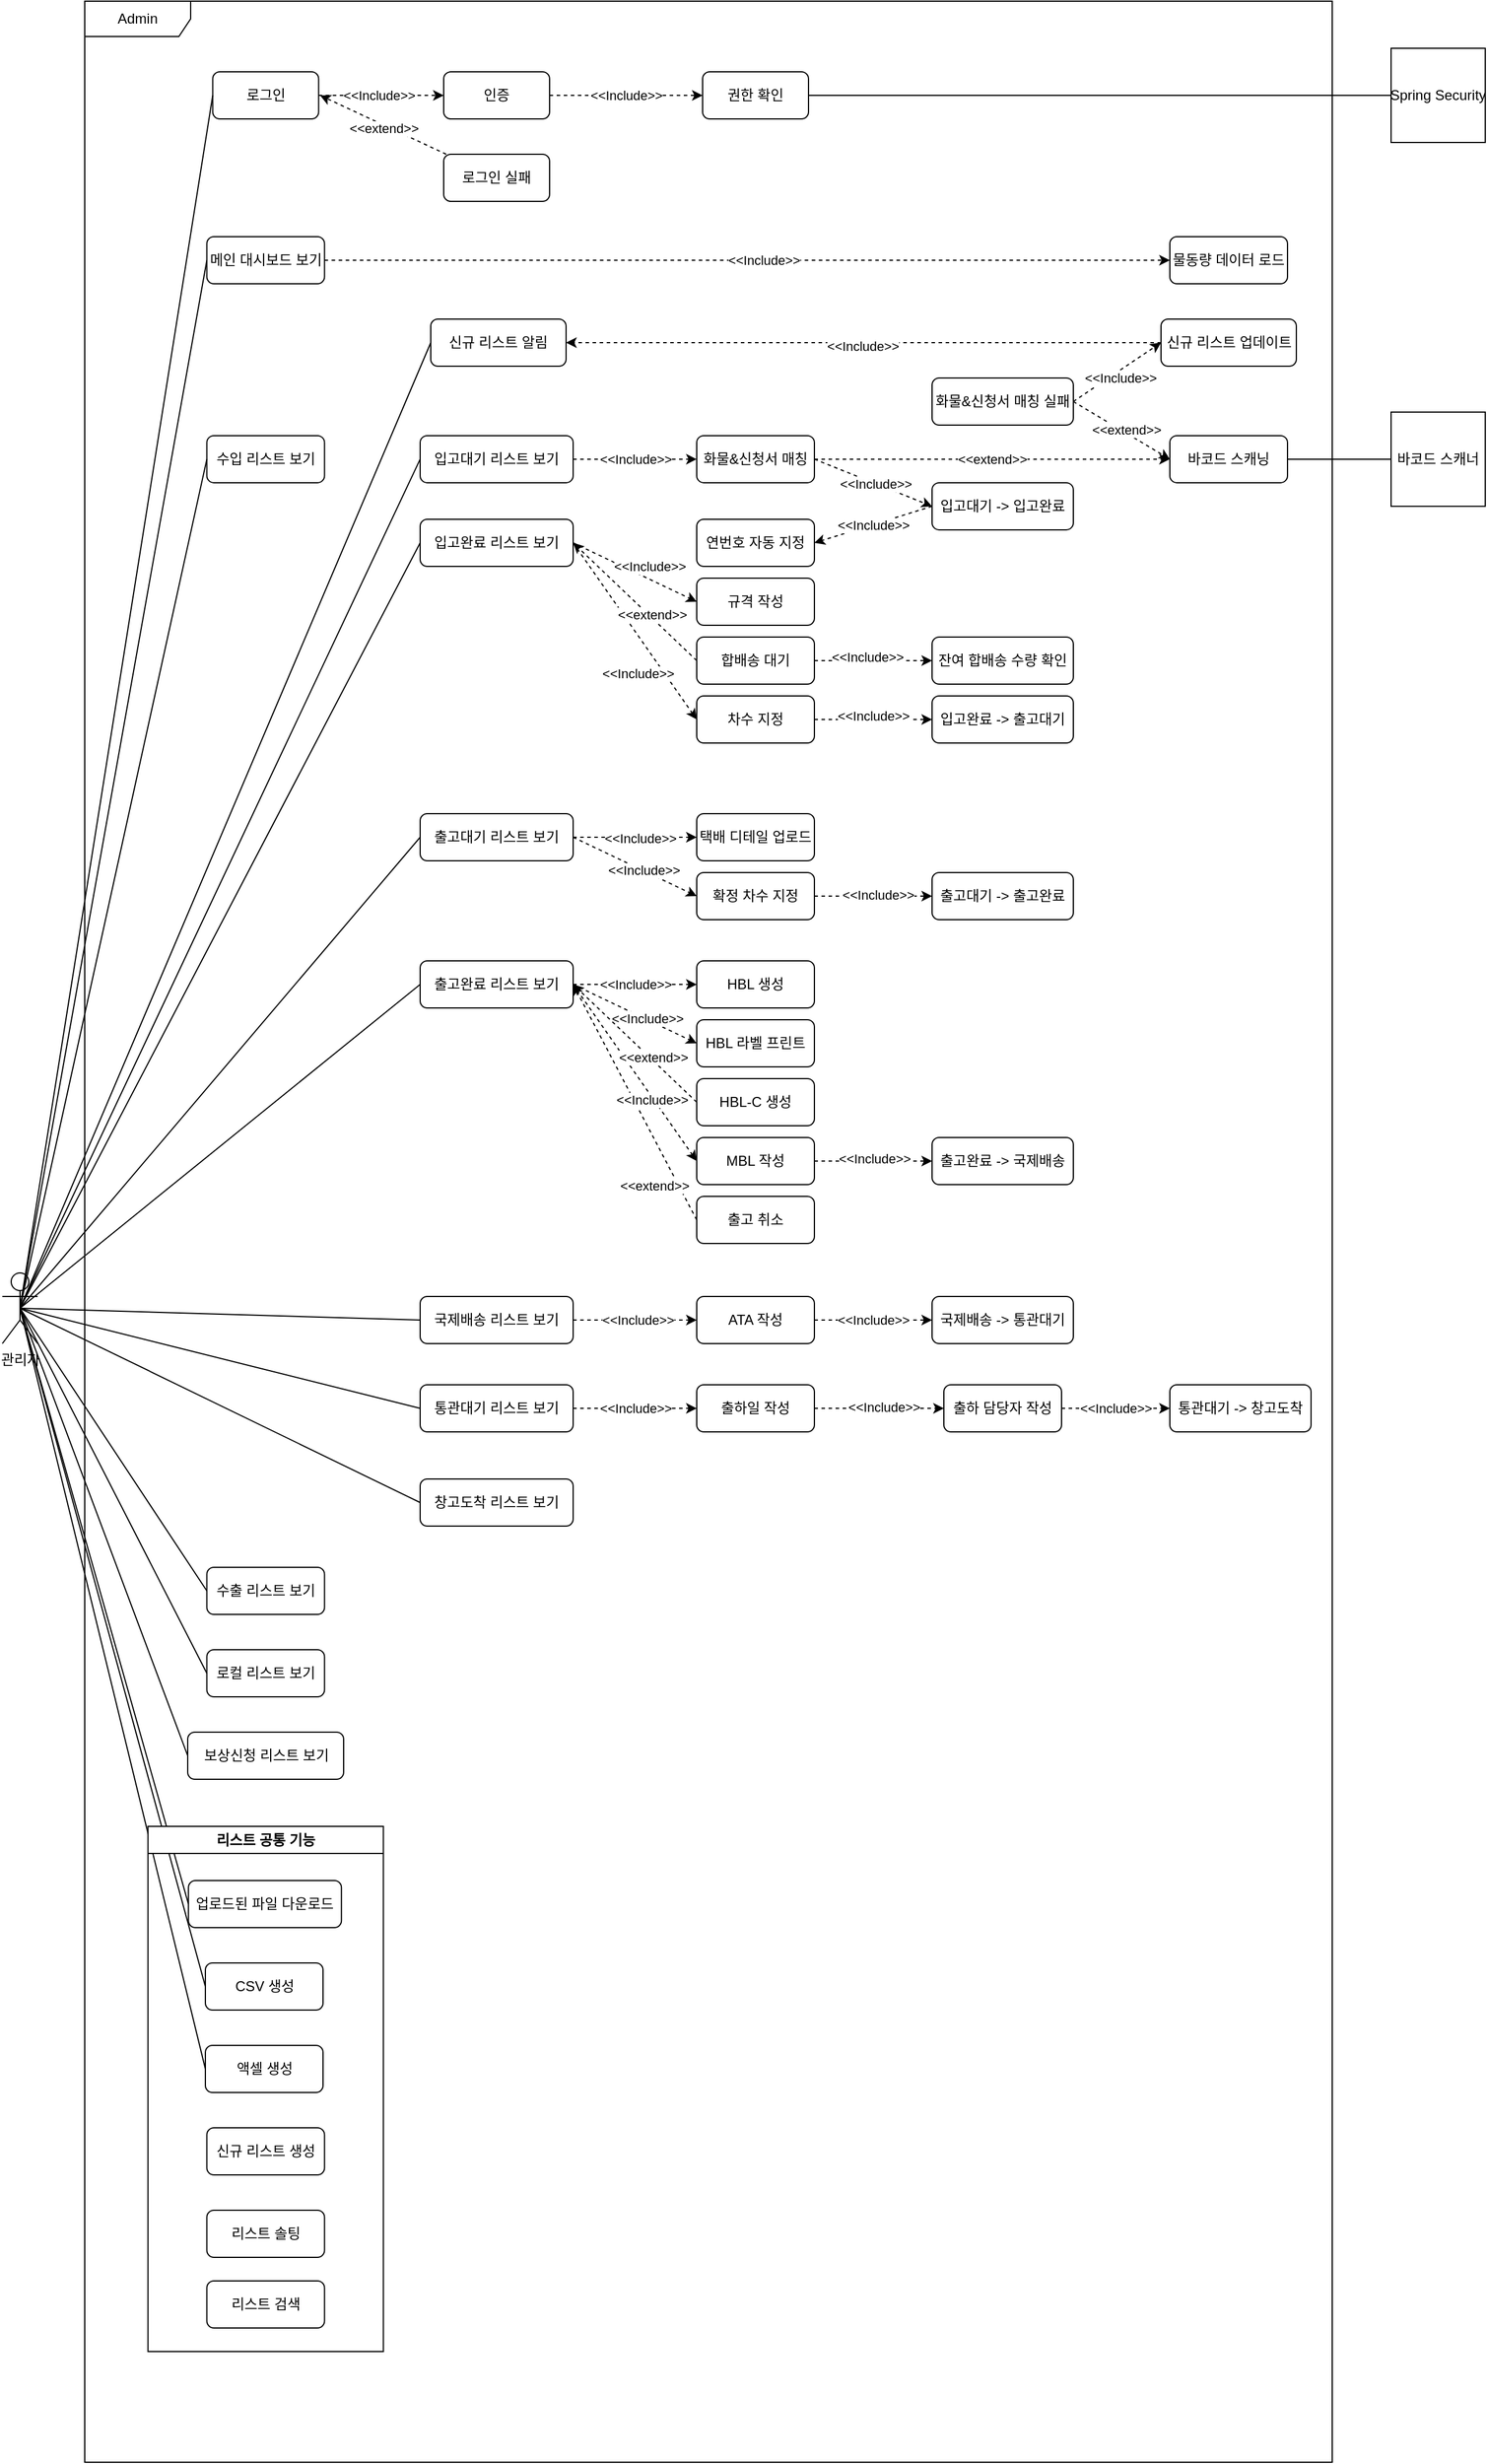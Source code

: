 <mxfile version="24.4.0" type="github">
  <diagram name="Page-1" id="5ee5GhNhsXrkeXTuqq0c">
    <mxGraphModel dx="1731" dy="995" grid="1" gridSize="10" guides="1" tooltips="1" connect="1" arrows="1" fold="1" page="1" pageScale="1" pageWidth="827" pageHeight="1169" math="0" shadow="0">
      <root>
        <mxCell id="0" />
        <mxCell id="1" parent="0" />
        <mxCell id="PrTzhgNAHYE3CBzmLfnf-1" value="관리자&lt;div&gt;&lt;br&gt;&lt;/div&gt;" style="shape=umlActor;verticalLabelPosition=bottom;verticalAlign=top;html=1;outlineConnect=0;" parent="1" vertex="1">
          <mxGeometry x="50" y="1150" width="30" height="60" as="geometry" />
        </mxCell>
        <mxCell id="PrTzhgNAHYE3CBzmLfnf-3" value="Admin" style="shape=umlFrame;whiteSpace=wrap;html=1;pointerEvents=0;width=90;height=30;" parent="1" vertex="1">
          <mxGeometry x="120" y="70" width="1060" height="2090" as="geometry" />
        </mxCell>
        <mxCell id="PrTzhgNAHYE3CBzmLfnf-7" style="edgeStyle=orthogonalEdgeStyle;rounded=0;orthogonalLoop=1;jettySize=auto;html=1;dashed=1;" parent="1" source="PrTzhgNAHYE3CBzmLfnf-4" target="PrTzhgNAHYE3CBzmLfnf-6" edge="1">
          <mxGeometry relative="1" as="geometry">
            <Array as="points">
              <mxPoint x="380" y="150" />
              <mxPoint x="380" y="150" />
            </Array>
          </mxGeometry>
        </mxCell>
        <mxCell id="3m-bpnkGo1VR5mwzQvz7-155" value="&amp;lt;&amp;lt;Include&amp;gt;&amp;gt;" style="edgeLabel;html=1;align=center;verticalAlign=middle;resizable=0;points=[];" vertex="1" connectable="0" parent="PrTzhgNAHYE3CBzmLfnf-7">
          <mxGeometry x="0.145" y="1" relative="1" as="geometry">
            <mxPoint x="-10" y="1" as="offset" />
          </mxGeometry>
        </mxCell>
        <mxCell id="PrTzhgNAHYE3CBzmLfnf-4" value="로그인" style="rounded=1;whiteSpace=wrap;html=1;" parent="1" vertex="1">
          <mxGeometry x="228.75" y="130" width="90" height="40" as="geometry" />
        </mxCell>
        <mxCell id="PrTzhgNAHYE3CBzmLfnf-8" style="rounded=0;orthogonalLoop=1;jettySize=auto;html=1;dashed=1;" parent="1" source="PrTzhgNAHYE3CBzmLfnf-5" edge="1">
          <mxGeometry relative="1" as="geometry">
            <mxPoint x="320" y="150" as="targetPoint" />
          </mxGeometry>
        </mxCell>
        <mxCell id="3m-bpnkGo1VR5mwzQvz7-189" value="&amp;lt;&amp;lt;extend&amp;gt;&amp;gt;" style="edgeLabel;html=1;align=center;verticalAlign=middle;resizable=0;points=[];" vertex="1" connectable="0" parent="PrTzhgNAHYE3CBzmLfnf-8">
          <mxGeometry x="-0.13" relative="1" as="geometry">
            <mxPoint x="-7" as="offset" />
          </mxGeometry>
        </mxCell>
        <mxCell id="PrTzhgNAHYE3CBzmLfnf-5" value="로그인 실패" style="rounded=1;whiteSpace=wrap;html=1;" parent="1" vertex="1">
          <mxGeometry x="425" y="200" width="90" height="40" as="geometry" />
        </mxCell>
        <mxCell id="PrTzhgNAHYE3CBzmLfnf-14" value="&amp;lt;&amp;lt;Include&amp;gt;&amp;gt;" style="edgeStyle=orthogonalEdgeStyle;rounded=0;orthogonalLoop=1;jettySize=auto;html=1;entryX=0;entryY=0.5;entryDx=0;entryDy=0;dashed=1;" parent="1" source="PrTzhgNAHYE3CBzmLfnf-6" target="PrTzhgNAHYE3CBzmLfnf-13" edge="1">
          <mxGeometry relative="1" as="geometry">
            <Array as="points">
              <mxPoint x="510" y="150" />
              <mxPoint x="510" y="150" />
            </Array>
          </mxGeometry>
        </mxCell>
        <mxCell id="PrTzhgNAHYE3CBzmLfnf-6" value="인증" style="rounded=1;whiteSpace=wrap;html=1;" parent="1" vertex="1">
          <mxGeometry x="425" y="130" width="90" height="40" as="geometry" />
        </mxCell>
        <mxCell id="PrTzhgNAHYE3CBzmLfnf-11" style="rounded=0;orthogonalLoop=1;jettySize=auto;html=1;entryX=0.5;entryY=0.5;entryDx=0;entryDy=0;entryPerimeter=0;endArrow=none;endFill=0;exitX=0;exitY=0.5;exitDx=0;exitDy=0;" parent="1" source="PrTzhgNAHYE3CBzmLfnf-9" target="PrTzhgNAHYE3CBzmLfnf-1" edge="1">
          <mxGeometry relative="1" as="geometry">
            <mxPoint x="90" y="390" as="targetPoint" />
          </mxGeometry>
        </mxCell>
        <mxCell id="PrTzhgNAHYE3CBzmLfnf-16" style="edgeStyle=orthogonalEdgeStyle;rounded=0;orthogonalLoop=1;jettySize=auto;html=1;exitX=1;exitY=0.5;exitDx=0;exitDy=0;entryX=0;entryY=0.5;entryDx=0;entryDy=0;dashed=1;" parent="1" source="PrTzhgNAHYE3CBzmLfnf-9" target="PrTzhgNAHYE3CBzmLfnf-15" edge="1">
          <mxGeometry relative="1" as="geometry">
            <Array as="points">
              <mxPoint x="370" y="290" />
              <mxPoint x="370" y="290" />
            </Array>
          </mxGeometry>
        </mxCell>
        <mxCell id="3m-bpnkGo1VR5mwzQvz7-156" value="&amp;lt;&amp;lt;Include&amp;gt;&amp;gt;" style="edgeLabel;html=1;align=center;verticalAlign=middle;resizable=0;points=[];" vertex="1" connectable="0" parent="PrTzhgNAHYE3CBzmLfnf-16">
          <mxGeometry x="0.049" y="4" relative="1" as="geometry">
            <mxPoint x="-4" y="4" as="offset" />
          </mxGeometry>
        </mxCell>
        <mxCell id="PrTzhgNAHYE3CBzmLfnf-9" value="메인 대시보드 보기" style="rounded=1;whiteSpace=wrap;html=1;" parent="1" vertex="1">
          <mxGeometry x="223.75" y="270" width="100" height="40" as="geometry" />
        </mxCell>
        <mxCell id="PrTzhgNAHYE3CBzmLfnf-10" style="rounded=0;orthogonalLoop=1;jettySize=auto;html=1;endArrow=none;endFill=0;exitX=0;exitY=0.5;exitDx=0;exitDy=0;entryX=0.5;entryY=0.5;entryDx=0;entryDy=0;entryPerimeter=0;" parent="1" source="PrTzhgNAHYE3CBzmLfnf-4" target="PrTzhgNAHYE3CBzmLfnf-1" edge="1">
          <mxGeometry relative="1" as="geometry">
            <Array as="points" />
          </mxGeometry>
        </mxCell>
        <mxCell id="3m-bpnkGo1VR5mwzQvz7-54" style="edgeStyle=none;rounded=0;orthogonalLoop=1;jettySize=auto;html=1;exitX=1;exitY=0.5;exitDx=0;exitDy=0;entryX=0;entryY=0.5;entryDx=0;entryDy=0;endArrow=none;endFill=0;" edge="1" parent="1" source="PrTzhgNAHYE3CBzmLfnf-13" target="3m-bpnkGo1VR5mwzQvz7-53">
          <mxGeometry relative="1" as="geometry" />
        </mxCell>
        <mxCell id="PrTzhgNAHYE3CBzmLfnf-13" value="권한 확인" style="rounded=1;whiteSpace=wrap;html=1;" parent="1" vertex="1">
          <mxGeometry x="645" y="130" width="90" height="40" as="geometry" />
        </mxCell>
        <mxCell id="PrTzhgNAHYE3CBzmLfnf-15" value="물동량 데이터 로드" style="rounded=1;whiteSpace=wrap;html=1;" parent="1" vertex="1">
          <mxGeometry x="1042" y="270" width="100" height="40" as="geometry" />
        </mxCell>
        <mxCell id="PrTzhgNAHYE3CBzmLfnf-17" value="수입 리스트 보기" style="rounded=1;whiteSpace=wrap;html=1;" parent="1" vertex="1">
          <mxGeometry x="223.75" y="438.95" width="100" height="40" as="geometry" />
        </mxCell>
        <mxCell id="PrTzhgNAHYE3CBzmLfnf-19" style="rounded=0;orthogonalLoop=1;jettySize=auto;html=1;exitX=0;exitY=0.5;exitDx=0;exitDy=0;entryX=0.5;entryY=0.5;entryDx=0;entryDy=0;entryPerimeter=0;endArrow=none;endFill=0;" parent="1" source="PrTzhgNAHYE3CBzmLfnf-17" target="PrTzhgNAHYE3CBzmLfnf-1" edge="1">
          <mxGeometry relative="1" as="geometry" />
        </mxCell>
        <mxCell id="PrTzhgNAHYE3CBzmLfnf-20" value="수출 리스트 보기" style="rounded=1;whiteSpace=wrap;html=1;" parent="1" vertex="1">
          <mxGeometry x="223.75" y="1400" width="100" height="40" as="geometry" />
        </mxCell>
        <mxCell id="PrTzhgNAHYE3CBzmLfnf-21" value="로컬 리스트 보기" style="rounded=1;whiteSpace=wrap;html=1;" parent="1" vertex="1">
          <mxGeometry x="223.75" y="1470" width="100" height="40" as="geometry" />
        </mxCell>
        <mxCell id="PrTzhgNAHYE3CBzmLfnf-22" style="rounded=0;orthogonalLoop=1;jettySize=auto;html=1;exitX=0;exitY=0.5;exitDx=0;exitDy=0;entryX=0.5;entryY=0.5;entryDx=0;entryDy=0;entryPerimeter=0;endArrow=none;endFill=0;" parent="1" source="PrTzhgNAHYE3CBzmLfnf-20" target="PrTzhgNAHYE3CBzmLfnf-1" edge="1">
          <mxGeometry relative="1" as="geometry" />
        </mxCell>
        <mxCell id="PrTzhgNAHYE3CBzmLfnf-23" style="rounded=0;orthogonalLoop=1;jettySize=auto;html=1;exitX=0;exitY=0.5;exitDx=0;exitDy=0;entryX=0.5;entryY=0.5;entryDx=0;entryDy=0;entryPerimeter=0;endArrow=none;endFill=0;" parent="1" source="PrTzhgNAHYE3CBzmLfnf-21" target="PrTzhgNAHYE3CBzmLfnf-1" edge="1">
          <mxGeometry relative="1" as="geometry" />
        </mxCell>
        <mxCell id="3m-bpnkGo1VR5mwzQvz7-164" style="edgeStyle=none;rounded=0;orthogonalLoop=1;jettySize=auto;html=1;exitX=0;exitY=0.5;exitDx=0;exitDy=0;entryX=1;entryY=0.5;entryDx=0;entryDy=0;dashed=1;" edge="1" parent="1" source="PrTzhgNAHYE3CBzmLfnf-24" target="PrTzhgNAHYE3CBzmLfnf-25">
          <mxGeometry relative="1" as="geometry" />
        </mxCell>
        <mxCell id="3m-bpnkGo1VR5mwzQvz7-165" value="&amp;lt;&amp;lt;Include&amp;gt;&amp;gt;" style="edgeLabel;html=1;align=center;verticalAlign=middle;resizable=0;points=[];" vertex="1" connectable="0" parent="3m-bpnkGo1VR5mwzQvz7-164">
          <mxGeometry x="0.005" y="3" relative="1" as="geometry">
            <mxPoint as="offset" />
          </mxGeometry>
        </mxCell>
        <mxCell id="PrTzhgNAHYE3CBzmLfnf-24" value="신규 리스트 업데이트" style="rounded=1;whiteSpace=wrap;html=1;" parent="1" vertex="1">
          <mxGeometry x="1034.5" y="340" width="115" height="40" as="geometry" />
        </mxCell>
        <mxCell id="PrTzhgNAHYE3CBzmLfnf-25" value="신규 리스트 알림" style="rounded=1;whiteSpace=wrap;html=1;" parent="1" vertex="1">
          <mxGeometry x="414" y="340" width="115" height="40" as="geometry" />
        </mxCell>
        <mxCell id="3m-bpnkGo1VR5mwzQvz7-146" style="edgeStyle=none;rounded=0;orthogonalLoop=1;jettySize=auto;html=1;exitX=1;exitY=0.5;exitDx=0;exitDy=0;entryX=0;entryY=0.5;entryDx=0;entryDy=0;endArrow=none;endFill=0;" edge="1" parent="1" source="3m-bpnkGo1VR5mwzQvz7-2" target="3m-bpnkGo1VR5mwzQvz7-145">
          <mxGeometry relative="1" as="geometry" />
        </mxCell>
        <mxCell id="3m-bpnkGo1VR5mwzQvz7-2" value="바코드 스캐닝" style="rounded=1;whiteSpace=wrap;html=1;" vertex="1" parent="1">
          <mxGeometry x="1042" y="438.95" width="100" height="40" as="geometry" />
        </mxCell>
        <mxCell id="3m-bpnkGo1VR5mwzQvz7-161" style="edgeStyle=none;rounded=0;orthogonalLoop=1;jettySize=auto;html=1;exitX=1;exitY=0.5;exitDx=0;exitDy=0;entryX=0;entryY=0.5;entryDx=0;entryDy=0;dashed=1;" edge="1" parent="1" source="3m-bpnkGo1VR5mwzQvz7-5" target="3m-bpnkGo1VR5mwzQvz7-160">
          <mxGeometry relative="1" as="geometry" />
        </mxCell>
        <mxCell id="3m-bpnkGo1VR5mwzQvz7-163" value="&amp;lt;&amp;lt;Include&amp;gt;&amp;gt;" style="edgeLabel;html=1;align=center;verticalAlign=middle;resizable=0;points=[];" vertex="1" connectable="0" parent="3m-bpnkGo1VR5mwzQvz7-161">
          <mxGeometry x="0.035" relative="1" as="geometry">
            <mxPoint as="offset" />
          </mxGeometry>
        </mxCell>
        <mxCell id="3m-bpnkGo1VR5mwzQvz7-191" value="&amp;lt;&amp;lt;extend&amp;gt;&amp;gt;" style="edgeStyle=none;rounded=0;orthogonalLoop=1;jettySize=auto;html=1;exitX=1;exitY=0.5;exitDx=0;exitDy=0;entryX=0;entryY=0.5;entryDx=0;entryDy=0;dashed=1;" edge="1" parent="1" source="3m-bpnkGo1VR5mwzQvz7-5" target="3m-bpnkGo1VR5mwzQvz7-2">
          <mxGeometry relative="1" as="geometry" />
        </mxCell>
        <mxCell id="3m-bpnkGo1VR5mwzQvz7-5" value="화물&amp;amp;신청서 매칭" style="rounded=1;whiteSpace=wrap;html=1;" vertex="1" parent="1">
          <mxGeometry x="640" y="438.95" width="100" height="40" as="geometry" />
        </mxCell>
        <mxCell id="3m-bpnkGo1VR5mwzQvz7-147" style="edgeStyle=none;rounded=0;orthogonalLoop=1;jettySize=auto;html=1;exitX=0;exitY=0.5;exitDx=0;exitDy=0;entryX=1;entryY=0.5;entryDx=0;entryDy=0;dashed=1;" edge="1" parent="1" source="3m-bpnkGo1VR5mwzQvz7-8" target="3m-bpnkGo1VR5mwzQvz7-62">
          <mxGeometry relative="1" as="geometry" />
        </mxCell>
        <mxCell id="3m-bpnkGo1VR5mwzQvz7-213" value="&amp;lt;&amp;lt;extend&amp;gt;&amp;gt;" style="edgeLabel;html=1;align=center;verticalAlign=middle;resizable=0;points=[];" vertex="1" connectable="0" parent="3m-bpnkGo1VR5mwzQvz7-147">
          <mxGeometry x="-0.313" relative="1" as="geometry">
            <mxPoint y="39" as="offset" />
          </mxGeometry>
        </mxCell>
        <mxCell id="3m-bpnkGo1VR5mwzQvz7-8" value="출고 취소" style="rounded=1;whiteSpace=wrap;html=1;" vertex="1" parent="1">
          <mxGeometry x="640" y="1085" width="100" height="40" as="geometry" />
        </mxCell>
        <mxCell id="3m-bpnkGo1VR5mwzQvz7-13" style="rounded=0;orthogonalLoop=1;jettySize=auto;html=1;entryX=0.5;entryY=0.5;entryDx=0;entryDy=0;entryPerimeter=0;exitX=0;exitY=0.5;exitDx=0;exitDy=0;endArrow=none;endFill=0;" edge="1" parent="1" source="3m-bpnkGo1VR5mwzQvz7-12" target="PrTzhgNAHYE3CBzmLfnf-1">
          <mxGeometry relative="1" as="geometry" />
        </mxCell>
        <mxCell id="3m-bpnkGo1VR5mwzQvz7-169" style="edgeStyle=none;rounded=0;orthogonalLoop=1;jettySize=auto;html=1;exitX=1;exitY=0.5;exitDx=0;exitDy=0;entryX=0;entryY=0.5;entryDx=0;entryDy=0;dashed=1;" edge="1" parent="1" source="3m-bpnkGo1VR5mwzQvz7-14" target="3m-bpnkGo1VR5mwzQvz7-168">
          <mxGeometry relative="1" as="geometry" />
        </mxCell>
        <mxCell id="3m-bpnkGo1VR5mwzQvz7-181" value="&amp;lt;&amp;lt;Include&amp;gt;&amp;gt;" style="edgeLabel;html=1;align=center;verticalAlign=middle;resizable=0;points=[];" vertex="1" connectable="0" parent="3m-bpnkGo1VR5mwzQvz7-169">
          <mxGeometry x="-0.012" y="3" relative="1" as="geometry">
            <mxPoint as="offset" />
          </mxGeometry>
        </mxCell>
        <mxCell id="3m-bpnkGo1VR5mwzQvz7-14" value="차수 지정" style="rounded=1;whiteSpace=wrap;html=1;" vertex="1" parent="1">
          <mxGeometry x="640" y="660" width="100" height="40" as="geometry" />
        </mxCell>
        <mxCell id="3m-bpnkGo1VR5mwzQvz7-17" value="HBL 생성" style="rounded=1;whiteSpace=wrap;html=1;" vertex="1" parent="1">
          <mxGeometry x="640" y="885" width="100" height="40" as="geometry" />
        </mxCell>
        <mxCell id="3m-bpnkGo1VR5mwzQvz7-20" value="보상신청 리스트 보기" style="rounded=1;whiteSpace=wrap;html=1;" vertex="1" parent="1">
          <mxGeometry x="207.5" y="1540" width="132.5" height="40" as="geometry" />
        </mxCell>
        <mxCell id="3m-bpnkGo1VR5mwzQvz7-21" style="edgeStyle=orthogonalEdgeStyle;rounded=0;orthogonalLoop=1;jettySize=auto;html=1;exitX=0.5;exitY=1;exitDx=0;exitDy=0;" edge="1" parent="1">
          <mxGeometry relative="1" as="geometry">
            <mxPoint x="690" y="498.95" as="sourcePoint" />
            <mxPoint x="690" y="498.95" as="targetPoint" />
          </mxGeometry>
        </mxCell>
        <mxCell id="3m-bpnkGo1VR5mwzQvz7-31" style="edgeStyle=none;rounded=0;orthogonalLoop=1;jettySize=auto;html=1;exitX=0;exitY=0.5;exitDx=0;exitDy=0;entryX=0.5;entryY=0.5;entryDx=0;entryDy=0;entryPerimeter=0;endArrow=none;endFill=0;" edge="1" parent="1" source="3m-bpnkGo1VR5mwzQvz7-20" target="PrTzhgNAHYE3CBzmLfnf-1">
          <mxGeometry relative="1" as="geometry" />
        </mxCell>
        <mxCell id="3m-bpnkGo1VR5mwzQvz7-32" style="edgeStyle=none;rounded=0;orthogonalLoop=1;jettySize=auto;html=1;exitX=0;exitY=0.5;exitDx=0;exitDy=0;entryX=0.5;entryY=0.5;entryDx=0;entryDy=0;entryPerimeter=0;endArrow=none;endFill=0;" edge="1" parent="1" source="3m-bpnkGo1VR5mwzQvz7-18" target="PrTzhgNAHYE3CBzmLfnf-1">
          <mxGeometry relative="1" as="geometry" />
        </mxCell>
        <mxCell id="3m-bpnkGo1VR5mwzQvz7-33" style="edgeStyle=none;rounded=0;orthogonalLoop=1;jettySize=auto;html=1;exitX=0;exitY=0.5;exitDx=0;exitDy=0;entryX=0.5;entryY=0.5;entryDx=0;entryDy=0;entryPerimeter=0;endArrow=none;endFill=0;" edge="1" parent="1" source="3m-bpnkGo1VR5mwzQvz7-19" target="PrTzhgNAHYE3CBzmLfnf-1">
          <mxGeometry relative="1" as="geometry" />
        </mxCell>
        <mxCell id="3m-bpnkGo1VR5mwzQvz7-53" value="&lt;span style=&quot;white-space: pre;&quot;&gt;Spring Security&lt;/span&gt;" style="whiteSpace=wrap;html=1;aspect=fixed;" vertex="1" parent="1">
          <mxGeometry x="1230" y="110" width="80" height="80" as="geometry" />
        </mxCell>
        <mxCell id="3m-bpnkGo1VR5mwzQvz7-57" style="edgeStyle=none;rounded=0;orthogonalLoop=1;jettySize=auto;html=1;exitX=0.75;exitY=1;exitDx=0;exitDy=0;" edge="1" parent="1" source="3m-bpnkGo1VR5mwzQvz7-2" target="3m-bpnkGo1VR5mwzQvz7-2">
          <mxGeometry relative="1" as="geometry" />
        </mxCell>
        <mxCell id="3m-bpnkGo1VR5mwzQvz7-204" value="&lt;span style=&quot;caret-color: rgb(0, 0, 0); color: rgb(0, 0, 0); font-family: Helvetica; font-size: 11px; font-style: normal; font-variant-caps: normal; font-weight: 400; letter-spacing: normal; orphans: auto; text-align: center; text-indent: 0px; text-transform: none; white-space: nowrap; widows: auto; word-spacing: 0px; -webkit-text-stroke-width: 0px; background-color: rgb(255, 255, 255); text-decoration: none; display: inline !important; float: none;&quot;&gt;&amp;lt;&amp;lt;Include&amp;gt;&amp;gt;&lt;/span&gt;" style="edgeStyle=none;rounded=0;orthogonalLoop=1;jettySize=auto;html=1;exitX=1;exitY=0.5;exitDx=0;exitDy=0;entryX=0;entryY=0.5;entryDx=0;entryDy=0;dashed=1;" edge="1" parent="1" source="3m-bpnkGo1VR5mwzQvz7-58" target="3m-bpnkGo1VR5mwzQvz7-5">
          <mxGeometry relative="1" as="geometry">
            <Array as="points" />
          </mxGeometry>
        </mxCell>
        <mxCell id="3m-bpnkGo1VR5mwzQvz7-58" value="입고대기 리스트 보기" style="rounded=1;whiteSpace=wrap;html=1;" vertex="1" parent="1">
          <mxGeometry x="405" y="438.95" width="130" height="40" as="geometry" />
        </mxCell>
        <mxCell id="3m-bpnkGo1VR5mwzQvz7-105" style="edgeStyle=none;rounded=0;orthogonalLoop=1;jettySize=auto;html=1;exitX=1;exitY=0.5;exitDx=0;exitDy=0;entryX=0;entryY=0.5;entryDx=0;entryDy=0;dashed=1;" edge="1" parent="1" source="3m-bpnkGo1VR5mwzQvz7-60" target="3m-bpnkGo1VR5mwzQvz7-104">
          <mxGeometry relative="1" as="geometry" />
        </mxCell>
        <mxCell id="3m-bpnkGo1VR5mwzQvz7-207" value="&amp;lt;&amp;lt;Include&amp;gt;&amp;gt;" style="edgeLabel;html=1;align=center;verticalAlign=middle;resizable=0;points=[];" vertex="1" connectable="0" parent="3m-bpnkGo1VR5mwzQvz7-105">
          <mxGeometry x="0.139" y="2" relative="1" as="geometry">
            <mxPoint x="4" y="-7" as="offset" />
          </mxGeometry>
        </mxCell>
        <mxCell id="3m-bpnkGo1VR5mwzQvz7-107" value="" style="edgeStyle=none;rounded=0;orthogonalLoop=1;jettySize=auto;html=1;exitX=1;exitY=0.5;exitDx=0;exitDy=0;entryX=0;entryY=0.5;entryDx=0;entryDy=0;dashed=1;" edge="1" parent="1" source="3m-bpnkGo1VR5mwzQvz7-60" target="3m-bpnkGo1VR5mwzQvz7-14">
          <mxGeometry relative="1" as="geometry" />
        </mxCell>
        <mxCell id="3m-bpnkGo1VR5mwzQvz7-206" value="&amp;lt;&amp;lt;Include&amp;gt;&amp;gt;" style="edgeLabel;html=1;align=center;verticalAlign=middle;resizable=0;points=[];" vertex="1" connectable="0" parent="3m-bpnkGo1VR5mwzQvz7-107">
          <mxGeometry x="0.218" relative="1" as="geometry">
            <mxPoint x="-9" y="19" as="offset" />
          </mxGeometry>
        </mxCell>
        <mxCell id="3m-bpnkGo1VR5mwzQvz7-60" value="입고완료 리스트 보기" style="rounded=1;whiteSpace=wrap;html=1;" vertex="1" parent="1">
          <mxGeometry x="405" y="510" width="130" height="40" as="geometry" />
        </mxCell>
        <mxCell id="3m-bpnkGo1VR5mwzQvz7-109" style="edgeStyle=none;rounded=0;orthogonalLoop=1;jettySize=auto;html=1;exitX=1;exitY=0.5;exitDx=0;exitDy=0;entryX=0;entryY=0.5;entryDx=0;entryDy=0;dashed=1;" edge="1" parent="1" source="3m-bpnkGo1VR5mwzQvz7-61" target="3m-bpnkGo1VR5mwzQvz7-108">
          <mxGeometry relative="1" as="geometry">
            <Array as="points" />
          </mxGeometry>
        </mxCell>
        <mxCell id="3m-bpnkGo1VR5mwzQvz7-208" value="&lt;span style=&quot;caret-color: rgb(0, 0, 0); color: rgb(0, 0, 0); font-family: Helvetica; font-size: 11px; font-style: normal; font-variant-caps: normal; font-weight: 400; letter-spacing: normal; orphans: auto; text-align: center; text-indent: 0px; text-transform: none; white-space: nowrap; widows: auto; word-spacing: 0px; -webkit-text-stroke-width: 0px; background-color: rgb(255, 255, 255); text-decoration: none; display: inline !important; float: none;&quot;&gt;&amp;lt;&amp;lt;Include&amp;gt;&amp;gt;&lt;/span&gt;" style="edgeLabel;html=1;align=center;verticalAlign=middle;resizable=0;points=[];" vertex="1" connectable="0" parent="3m-bpnkGo1VR5mwzQvz7-109">
          <mxGeometry x="0.086" y="-1" relative="1" as="geometry">
            <mxPoint as="offset" />
          </mxGeometry>
        </mxCell>
        <mxCell id="3m-bpnkGo1VR5mwzQvz7-111" style="edgeStyle=none;rounded=0;orthogonalLoop=1;jettySize=auto;html=1;exitX=1;exitY=0.5;exitDx=0;exitDy=0;entryX=0;entryY=0.5;entryDx=0;entryDy=0;dashed=1;" edge="1" parent="1" source="3m-bpnkGo1VR5mwzQvz7-61" target="3m-bpnkGo1VR5mwzQvz7-110">
          <mxGeometry relative="1" as="geometry" />
        </mxCell>
        <mxCell id="3m-bpnkGo1VR5mwzQvz7-209" value="&amp;lt;&amp;lt;Include&amp;gt;&amp;gt;" style="edgeLabel;html=1;align=center;verticalAlign=middle;resizable=0;points=[];" vertex="1" connectable="0" parent="3m-bpnkGo1VR5mwzQvz7-111">
          <mxGeometry x="0.129" y="1" relative="1" as="geometry">
            <mxPoint as="offset" />
          </mxGeometry>
        </mxCell>
        <mxCell id="3m-bpnkGo1VR5mwzQvz7-61" value="출고대기 리스트 보기" style="rounded=1;whiteSpace=wrap;html=1;" vertex="1" parent="1">
          <mxGeometry x="405" y="760" width="130" height="40" as="geometry" />
        </mxCell>
        <mxCell id="3m-bpnkGo1VR5mwzQvz7-112" value="&lt;span style=&quot;caret-color: rgb(0, 0, 0); color: rgb(0, 0, 0); font-family: Helvetica; font-size: 11px; font-style: normal; font-variant-caps: normal; font-weight: 400; letter-spacing: normal; orphans: auto; text-align: center; text-indent: 0px; text-transform: none; white-space: nowrap; widows: auto; word-spacing: 0px; -webkit-text-stroke-width: 0px; background-color: rgb(255, 255, 255); text-decoration: none; display: inline !important; float: none;&quot;&gt;&amp;lt;&amp;lt;Include&amp;gt;&amp;gt;&lt;/span&gt;" style="edgeStyle=none;rounded=0;orthogonalLoop=1;jettySize=auto;html=1;exitX=1;exitY=0.5;exitDx=0;exitDy=0;entryX=0;entryY=0.5;entryDx=0;entryDy=0;dashed=1;" edge="1" parent="1" source="3m-bpnkGo1VR5mwzQvz7-62" target="3m-bpnkGo1VR5mwzQvz7-17">
          <mxGeometry relative="1" as="geometry" />
        </mxCell>
        <mxCell id="3m-bpnkGo1VR5mwzQvz7-116" style="edgeStyle=none;rounded=0;orthogonalLoop=1;jettySize=auto;html=1;exitX=1;exitY=0.5;exitDx=0;exitDy=0;entryX=0;entryY=0.5;entryDx=0;entryDy=0;dashed=1;" edge="1" parent="1" source="3m-bpnkGo1VR5mwzQvz7-62" target="3m-bpnkGo1VR5mwzQvz7-115">
          <mxGeometry relative="1" as="geometry" />
        </mxCell>
        <mxCell id="3m-bpnkGo1VR5mwzQvz7-211" value="&amp;lt;&amp;lt;Include&amp;gt;&amp;gt;" style="edgeLabel;html=1;align=center;verticalAlign=middle;resizable=0;points=[];" vertex="1" connectable="0" parent="3m-bpnkGo1VR5mwzQvz7-116">
          <mxGeometry x="0.197" y="1" relative="1" as="geometry">
            <mxPoint as="offset" />
          </mxGeometry>
        </mxCell>
        <mxCell id="3m-bpnkGo1VR5mwzQvz7-119" style="edgeStyle=none;rounded=0;orthogonalLoop=1;jettySize=auto;html=1;exitX=1;exitY=0.5;exitDx=0;exitDy=0;entryX=0;entryY=0.5;entryDx=0;entryDy=0;dashed=1;" edge="1" parent="1" source="3m-bpnkGo1VR5mwzQvz7-62" target="3m-bpnkGo1VR5mwzQvz7-117">
          <mxGeometry relative="1" as="geometry" />
        </mxCell>
        <mxCell id="3m-bpnkGo1VR5mwzQvz7-212" value="&amp;lt;&amp;lt;Include&amp;gt;&amp;gt;" style="edgeLabel;html=1;align=center;verticalAlign=middle;resizable=0;points=[];" vertex="1" connectable="0" parent="3m-bpnkGo1VR5mwzQvz7-119">
          <mxGeometry x="0.293" y="-1" relative="1" as="geometry">
            <mxPoint as="offset" />
          </mxGeometry>
        </mxCell>
        <mxCell id="3m-bpnkGo1VR5mwzQvz7-62" value="출고완료 리스트 보기" style="rounded=1;whiteSpace=wrap;html=1;" vertex="1" parent="1">
          <mxGeometry x="405" y="885" width="130" height="40" as="geometry" />
        </mxCell>
        <mxCell id="3m-bpnkGo1VR5mwzQvz7-121" value="&lt;span style=&quot;caret-color: rgb(0, 0, 0); color: rgb(0, 0, 0); font-family: Helvetica; font-size: 11px; font-style: normal; font-variant-caps: normal; font-weight: 400; letter-spacing: normal; orphans: auto; text-align: center; text-indent: 0px; text-transform: none; white-space: nowrap; widows: auto; word-spacing: 0px; -webkit-text-stroke-width: 0px; background-color: rgb(255, 255, 255); text-decoration: none; display: inline !important; float: none;&quot;&gt;&amp;lt;&amp;lt;Include&amp;gt;&amp;gt;&lt;/span&gt;" style="edgeStyle=none;rounded=0;orthogonalLoop=1;jettySize=auto;html=1;exitX=1;exitY=0.5;exitDx=0;exitDy=0;entryX=0;entryY=0.5;entryDx=0;entryDy=0;dashed=1;" edge="1" parent="1" source="3m-bpnkGo1VR5mwzQvz7-63" target="3m-bpnkGo1VR5mwzQvz7-120">
          <mxGeometry x="0.048" relative="1" as="geometry">
            <Array as="points" />
            <mxPoint as="offset" />
          </mxGeometry>
        </mxCell>
        <mxCell id="3m-bpnkGo1VR5mwzQvz7-63" value="국제배송 리스트 보기" style="rounded=1;whiteSpace=wrap;html=1;" vertex="1" parent="1">
          <mxGeometry x="405" y="1170" width="130" height="40" as="geometry" />
        </mxCell>
        <mxCell id="3m-bpnkGo1VR5mwzQvz7-123" style="edgeStyle=none;rounded=0;orthogonalLoop=1;jettySize=auto;html=1;exitX=1;exitY=0.5;exitDx=0;exitDy=0;dashed=1;" edge="1" parent="1" source="3m-bpnkGo1VR5mwzQvz7-64" target="3m-bpnkGo1VR5mwzQvz7-122">
          <mxGeometry relative="1" as="geometry" />
        </mxCell>
        <mxCell id="3m-bpnkGo1VR5mwzQvz7-215" value="&lt;span style=&quot;caret-color: rgb(0, 0, 0); color: rgb(0, 0, 0); font-family: Helvetica; font-size: 11px; font-style: normal; font-variant-caps: normal; font-weight: 400; letter-spacing: normal; orphans: auto; text-align: center; text-indent: 0px; text-transform: none; white-space: nowrap; widows: auto; word-spacing: 0px; -webkit-text-stroke-width: 0px; background-color: rgb(255, 255, 255); text-decoration: none; display: inline !important; float: none;&quot;&gt;&amp;lt;&amp;lt;Include&amp;gt;&amp;gt;&lt;/span&gt;" style="edgeLabel;html=1;align=center;verticalAlign=middle;resizable=0;points=[];" vertex="1" connectable="0" parent="3m-bpnkGo1VR5mwzQvz7-123">
          <mxGeometry x="0.003" relative="1" as="geometry">
            <mxPoint as="offset" />
          </mxGeometry>
        </mxCell>
        <mxCell id="3m-bpnkGo1VR5mwzQvz7-64" value="통관대기 리스트 보기" style="rounded=1;whiteSpace=wrap;html=1;" vertex="1" parent="1">
          <mxGeometry x="405" y="1245" width="130" height="40" as="geometry" />
        </mxCell>
        <mxCell id="3m-bpnkGo1VR5mwzQvz7-65" value="창고도착 리스트 보기" style="rounded=1;whiteSpace=wrap;html=1;" vertex="1" parent="1">
          <mxGeometry x="405" y="1325" width="130" height="40" as="geometry" />
        </mxCell>
        <mxCell id="3m-bpnkGo1VR5mwzQvz7-104" value="규격 작성" style="rounded=1;whiteSpace=wrap;html=1;" vertex="1" parent="1">
          <mxGeometry x="640" y="560" width="100" height="40" as="geometry" />
        </mxCell>
        <mxCell id="3m-bpnkGo1VR5mwzQvz7-108" value="택배 디테일 업로드" style="rounded=1;whiteSpace=wrap;html=1;" vertex="1" parent="1">
          <mxGeometry x="640" y="760" width="100" height="40" as="geometry" />
        </mxCell>
        <mxCell id="3m-bpnkGo1VR5mwzQvz7-172" style="edgeStyle=none;rounded=0;orthogonalLoop=1;jettySize=auto;html=1;exitX=1;exitY=0.5;exitDx=0;exitDy=0;entryX=0;entryY=0.5;entryDx=0;entryDy=0;dashed=1;" edge="1" parent="1" source="3m-bpnkGo1VR5mwzQvz7-110" target="3m-bpnkGo1VR5mwzQvz7-171">
          <mxGeometry relative="1" as="geometry" />
        </mxCell>
        <mxCell id="3m-bpnkGo1VR5mwzQvz7-182" value="&amp;lt;&amp;lt;Include&amp;gt;&amp;gt;" style="edgeLabel;html=1;align=center;verticalAlign=middle;resizable=0;points=[];" vertex="1" connectable="0" parent="3m-bpnkGo1VR5mwzQvz7-172">
          <mxGeometry x="0.075" y="1" relative="1" as="geometry">
            <mxPoint as="offset" />
          </mxGeometry>
        </mxCell>
        <mxCell id="3m-bpnkGo1VR5mwzQvz7-110" value="확정 차수 지정" style="rounded=1;whiteSpace=wrap;html=1;" vertex="1" parent="1">
          <mxGeometry x="640" y="810" width="100" height="40" as="geometry" />
        </mxCell>
        <mxCell id="3m-bpnkGo1VR5mwzQvz7-114" style="edgeStyle=none;rounded=0;orthogonalLoop=1;jettySize=auto;html=1;exitX=0;exitY=0.5;exitDx=0;exitDy=0;entryX=1;entryY=0.5;entryDx=0;entryDy=0;dashed=1;" edge="1" parent="1" source="3m-bpnkGo1VR5mwzQvz7-113" target="3m-bpnkGo1VR5mwzQvz7-62">
          <mxGeometry relative="1" as="geometry" />
        </mxCell>
        <mxCell id="3m-bpnkGo1VR5mwzQvz7-203" value="&amp;lt;&amp;lt;extend&amp;gt;&amp;gt;" style="edgeLabel;html=1;align=center;verticalAlign=middle;resizable=0;points=[];" vertex="1" connectable="0" parent="3m-bpnkGo1VR5mwzQvz7-114">
          <mxGeometry x="-0.268" y="-2" relative="1" as="geometry">
            <mxPoint as="offset" />
          </mxGeometry>
        </mxCell>
        <mxCell id="3m-bpnkGo1VR5mwzQvz7-113" value="HBL-C 생성" style="rounded=1;whiteSpace=wrap;html=1;" vertex="1" parent="1">
          <mxGeometry x="640" y="985" width="100" height="40" as="geometry" />
        </mxCell>
        <mxCell id="3m-bpnkGo1VR5mwzQvz7-115" value="HBL 라벨 프린트" style="rounded=1;whiteSpace=wrap;html=1;" vertex="1" parent="1">
          <mxGeometry x="640" y="935" width="100" height="40" as="geometry" />
        </mxCell>
        <mxCell id="3m-bpnkGo1VR5mwzQvz7-178" style="edgeStyle=none;rounded=0;orthogonalLoop=1;jettySize=auto;html=1;exitX=1;exitY=0.5;exitDx=0;exitDy=0;entryX=0;entryY=0.5;entryDx=0;entryDy=0;dashed=1;" edge="1" parent="1" source="3m-bpnkGo1VR5mwzQvz7-117" target="3m-bpnkGo1VR5mwzQvz7-174">
          <mxGeometry relative="1" as="geometry" />
        </mxCell>
        <mxCell id="3m-bpnkGo1VR5mwzQvz7-183" value="&amp;lt;&amp;lt;Include&amp;gt;&amp;gt;" style="edgeLabel;html=1;align=center;verticalAlign=middle;resizable=0;points=[];" vertex="1" connectable="0" parent="3m-bpnkGo1VR5mwzQvz7-178">
          <mxGeometry x="0.023" y="2" relative="1" as="geometry">
            <mxPoint as="offset" />
          </mxGeometry>
        </mxCell>
        <mxCell id="3m-bpnkGo1VR5mwzQvz7-117" value="MBL 작성" style="rounded=1;whiteSpace=wrap;html=1;" vertex="1" parent="1">
          <mxGeometry x="640" y="1035" width="100" height="40" as="geometry" />
        </mxCell>
        <mxCell id="3m-bpnkGo1VR5mwzQvz7-177" style="edgeStyle=none;rounded=0;orthogonalLoop=1;jettySize=auto;html=1;exitX=1;exitY=0.5;exitDx=0;exitDy=0;entryX=0;entryY=0.5;entryDx=0;entryDy=0;dashed=1;" edge="1" parent="1" source="3m-bpnkGo1VR5mwzQvz7-120" target="3m-bpnkGo1VR5mwzQvz7-176">
          <mxGeometry relative="1" as="geometry" />
        </mxCell>
        <mxCell id="3m-bpnkGo1VR5mwzQvz7-188" value="&lt;span style=&quot;caret-color: rgb(0, 0, 0); color: rgb(0, 0, 0); font-family: Helvetica; font-size: 11px; font-style: normal; font-variant-caps: normal; font-weight: 400; letter-spacing: normal; orphans: auto; text-align: center; text-indent: 0px; text-transform: none; white-space: nowrap; widows: auto; word-spacing: 0px; -webkit-text-stroke-width: 0px; background-color: rgb(255, 255, 255); text-decoration: none; display: inline !important; float: none;&quot;&gt;&amp;lt;&amp;lt;Include&amp;gt;&amp;gt;&lt;/span&gt;" style="edgeLabel;html=1;align=center;verticalAlign=middle;resizable=0;points=[];" vertex="1" connectable="0" parent="3m-bpnkGo1VR5mwzQvz7-177">
          <mxGeometry x="0.127" y="-1" relative="1" as="geometry">
            <mxPoint x="-7" y="-1" as="offset" />
          </mxGeometry>
        </mxCell>
        <mxCell id="3m-bpnkGo1VR5mwzQvz7-120" value="ATA 작성" style="rounded=1;whiteSpace=wrap;html=1;" vertex="1" parent="1">
          <mxGeometry x="640" y="1170" width="100" height="40" as="geometry" />
        </mxCell>
        <mxCell id="3m-bpnkGo1VR5mwzQvz7-125" style="edgeStyle=none;rounded=0;orthogonalLoop=1;jettySize=auto;html=1;exitX=1;exitY=0.5;exitDx=0;exitDy=0;entryX=0;entryY=0.5;entryDx=0;entryDy=0;dashed=1;" edge="1" parent="1" source="3m-bpnkGo1VR5mwzQvz7-122" target="3m-bpnkGo1VR5mwzQvz7-124">
          <mxGeometry relative="1" as="geometry" />
        </mxCell>
        <mxCell id="3m-bpnkGo1VR5mwzQvz7-185" value="&amp;lt;&amp;lt;Include&amp;gt;&amp;gt;" style="edgeLabel;html=1;align=center;verticalAlign=middle;resizable=0;points=[];" vertex="1" connectable="0" parent="3m-bpnkGo1VR5mwzQvz7-125">
          <mxGeometry x="0.072" y="1" relative="1" as="geometry">
            <mxPoint as="offset" />
          </mxGeometry>
        </mxCell>
        <mxCell id="3m-bpnkGo1VR5mwzQvz7-122" value="출하일 작성" style="rounded=1;whiteSpace=wrap;html=1;" vertex="1" parent="1">
          <mxGeometry x="640" y="1245" width="100" height="40" as="geometry" />
        </mxCell>
        <mxCell id="3m-bpnkGo1VR5mwzQvz7-179" value="&lt;span style=&quot;caret-color: rgb(0, 0, 0); color: rgb(0, 0, 0); font-family: Helvetica; font-size: 11px; font-style: normal; font-variant-caps: normal; font-weight: 400; letter-spacing: normal; orphans: auto; text-align: center; text-indent: 0px; text-transform: none; white-space: nowrap; widows: auto; word-spacing: 0px; -webkit-text-stroke-width: 0px; background-color: rgb(255, 255, 255); text-decoration: none; display: inline !important; float: none;&quot;&gt;&amp;lt;&amp;lt;Include&amp;gt;&amp;gt;&lt;/span&gt;" style="edgeStyle=none;rounded=0;orthogonalLoop=1;jettySize=auto;html=1;exitX=1;exitY=0.5;exitDx=0;exitDy=0;entryX=0;entryY=0.5;entryDx=0;entryDy=0;dashed=1;" edge="1" parent="1" source="3m-bpnkGo1VR5mwzQvz7-124" target="3m-bpnkGo1VR5mwzQvz7-175">
          <mxGeometry relative="1" as="geometry">
            <Array as="points" />
          </mxGeometry>
        </mxCell>
        <mxCell id="3m-bpnkGo1VR5mwzQvz7-124" value="출하 담당자 작성" style="rounded=1;whiteSpace=wrap;html=1;" vertex="1" parent="1">
          <mxGeometry x="850" y="1245" width="100" height="40" as="geometry" />
        </mxCell>
        <mxCell id="3m-bpnkGo1VR5mwzQvz7-129" style="edgeStyle=none;rounded=0;orthogonalLoop=1;jettySize=auto;html=1;exitX=0;exitY=0.5;exitDx=0;exitDy=0;entryX=0.5;entryY=0.5;entryDx=0;entryDy=0;entryPerimeter=0;endArrow=none;endFill=0;" edge="1" parent="1" source="3m-bpnkGo1VR5mwzQvz7-60" target="PrTzhgNAHYE3CBzmLfnf-1">
          <mxGeometry relative="1" as="geometry" />
        </mxCell>
        <mxCell id="3m-bpnkGo1VR5mwzQvz7-131" style="edgeStyle=none;rounded=0;orthogonalLoop=1;jettySize=auto;html=1;exitX=0;exitY=0.5;exitDx=0;exitDy=0;entryX=0.5;entryY=0.5;entryDx=0;entryDy=0;entryPerimeter=0;endArrow=none;endFill=0;" edge="1" parent="1" source="3m-bpnkGo1VR5mwzQvz7-61" target="PrTzhgNAHYE3CBzmLfnf-1">
          <mxGeometry relative="1" as="geometry" />
        </mxCell>
        <mxCell id="3m-bpnkGo1VR5mwzQvz7-132" style="edgeStyle=none;rounded=0;orthogonalLoop=1;jettySize=auto;html=1;exitX=0;exitY=0.5;exitDx=0;exitDy=0;entryX=0.5;entryY=0.5;entryDx=0;entryDy=0;entryPerimeter=0;endArrow=none;endFill=0;" edge="1" parent="1" source="3m-bpnkGo1VR5mwzQvz7-62" target="PrTzhgNAHYE3CBzmLfnf-1">
          <mxGeometry relative="1" as="geometry" />
        </mxCell>
        <mxCell id="3m-bpnkGo1VR5mwzQvz7-133" style="edgeStyle=none;rounded=0;orthogonalLoop=1;jettySize=auto;html=1;exitX=0;exitY=0.5;exitDx=0;exitDy=0;entryX=0.5;entryY=0.5;entryDx=0;entryDy=0;entryPerimeter=0;endArrow=none;endFill=0;" edge="1" parent="1" source="3m-bpnkGo1VR5mwzQvz7-63" target="PrTzhgNAHYE3CBzmLfnf-1">
          <mxGeometry relative="1" as="geometry" />
        </mxCell>
        <mxCell id="3m-bpnkGo1VR5mwzQvz7-134" style="edgeStyle=none;rounded=0;orthogonalLoop=1;jettySize=auto;html=1;exitX=0;exitY=0.5;exitDx=0;exitDy=0;entryX=0.5;entryY=0.5;entryDx=0;entryDy=0;entryPerimeter=0;endArrow=none;endFill=0;" edge="1" parent="1" source="3m-bpnkGo1VR5mwzQvz7-64" target="PrTzhgNAHYE3CBzmLfnf-1">
          <mxGeometry relative="1" as="geometry" />
        </mxCell>
        <mxCell id="3m-bpnkGo1VR5mwzQvz7-136" style="edgeStyle=none;rounded=0;orthogonalLoop=1;jettySize=auto;html=1;exitX=0;exitY=0.5;exitDx=0;exitDy=0;entryX=0.5;entryY=0.5;entryDx=0;entryDy=0;entryPerimeter=0;endArrow=none;endFill=0;" edge="1" parent="1" source="3m-bpnkGo1VR5mwzQvz7-65" target="PrTzhgNAHYE3CBzmLfnf-1">
          <mxGeometry relative="1" as="geometry" />
        </mxCell>
        <mxCell id="3m-bpnkGo1VR5mwzQvz7-137" style="edgeStyle=none;rounded=0;orthogonalLoop=1;jettySize=auto;html=1;exitX=0;exitY=0.5;exitDx=0;exitDy=0;entryX=0.5;entryY=0.5;entryDx=0;entryDy=0;entryPerimeter=0;endArrow=none;endFill=0;" edge="1" parent="1" source="3m-bpnkGo1VR5mwzQvz7-58" target="PrTzhgNAHYE3CBzmLfnf-1">
          <mxGeometry relative="1" as="geometry" />
        </mxCell>
        <mxCell id="3m-bpnkGo1VR5mwzQvz7-145" value="&lt;span style=&quot;white-space: pre;&quot;&gt;바코드 스캐너&lt;/span&gt;" style="whiteSpace=wrap;html=1;aspect=fixed;" vertex="1" parent="1">
          <mxGeometry x="1230" y="418.95" width="80" height="80" as="geometry" />
        </mxCell>
        <mxCell id="3m-bpnkGo1VR5mwzQvz7-15" value="연번호 자동 지정" style="rounded=1;whiteSpace=wrap;html=1;" vertex="1" parent="1">
          <mxGeometry x="640" y="510" width="100" height="40" as="geometry" />
        </mxCell>
        <mxCell id="3m-bpnkGo1VR5mwzQvz7-162" value="&amp;lt;&amp;lt;Include&amp;gt;&amp;gt;" style="edgeStyle=none;rounded=0;orthogonalLoop=1;jettySize=auto;html=1;exitX=0;exitY=0.5;exitDx=0;exitDy=0;entryX=1;entryY=0.5;entryDx=0;entryDy=0;dashed=1;" edge="1" parent="1" source="3m-bpnkGo1VR5mwzQvz7-160" target="3m-bpnkGo1VR5mwzQvz7-15">
          <mxGeometry relative="1" as="geometry" />
        </mxCell>
        <mxCell id="3m-bpnkGo1VR5mwzQvz7-160" value="입고대기 -&amp;gt; 입고완료" style="rounded=1;whiteSpace=wrap;html=1;" vertex="1" parent="1">
          <mxGeometry x="840" y="478.95" width="120" height="40" as="geometry" />
        </mxCell>
        <mxCell id="3m-bpnkGo1VR5mwzQvz7-166" style="edgeStyle=none;rounded=0;orthogonalLoop=1;jettySize=auto;html=1;exitX=0;exitY=0.5;exitDx=0;exitDy=0;entryX=0.5;entryY=0.5;entryDx=0;entryDy=0;entryPerimeter=0;endArrow=none;endFill=0;" edge="1" parent="1" source="PrTzhgNAHYE3CBzmLfnf-25" target="PrTzhgNAHYE3CBzmLfnf-1">
          <mxGeometry relative="1" as="geometry" />
        </mxCell>
        <mxCell id="3m-bpnkGo1VR5mwzQvz7-168" value="입고완료 -&amp;gt; 출고대기" style="rounded=1;whiteSpace=wrap;html=1;" vertex="1" parent="1">
          <mxGeometry x="840" y="660" width="120" height="40" as="geometry" />
        </mxCell>
        <mxCell id="3m-bpnkGo1VR5mwzQvz7-171" value="출고대기 -&amp;gt; 출고완료" style="rounded=1;whiteSpace=wrap;html=1;" vertex="1" parent="1">
          <mxGeometry x="840" y="810" width="120" height="40" as="geometry" />
        </mxCell>
        <mxCell id="3m-bpnkGo1VR5mwzQvz7-174" value="출고완료 -&amp;gt; 국제배송" style="rounded=1;whiteSpace=wrap;html=1;" vertex="1" parent="1">
          <mxGeometry x="840" y="1035" width="120" height="40" as="geometry" />
        </mxCell>
        <mxCell id="3m-bpnkGo1VR5mwzQvz7-175" value="통관대기 -&amp;gt; 창고도착" style="rounded=1;whiteSpace=wrap;html=1;" vertex="1" parent="1">
          <mxGeometry x="1042" y="1245" width="120" height="40" as="geometry" />
        </mxCell>
        <mxCell id="3m-bpnkGo1VR5mwzQvz7-176" value="국제배송 -&amp;gt; 통관대기" style="rounded=1;whiteSpace=wrap;html=1;" vertex="1" parent="1">
          <mxGeometry x="840" y="1170" width="120" height="40" as="geometry" />
        </mxCell>
        <mxCell id="3m-bpnkGo1VR5mwzQvz7-180" value="" style="group" vertex="1" connectable="0" parent="1">
          <mxGeometry x="173.75" y="1620" width="200" height="446" as="geometry" />
        </mxCell>
        <mxCell id="PrTzhgNAHYE3CBzmLfnf-33" value="리스트 검색" style="rounded=1;whiteSpace=wrap;html=1;" parent="3m-bpnkGo1VR5mwzQvz7-180" vertex="1">
          <mxGeometry x="50" y="386" width="100" height="40" as="geometry" />
        </mxCell>
        <mxCell id="PrTzhgNAHYE3CBzmLfnf-35" value="리스트 솔팅" style="rounded=1;whiteSpace=wrap;html=1;" parent="3m-bpnkGo1VR5mwzQvz7-180" vertex="1">
          <mxGeometry x="50" y="326" width="100" height="40" as="geometry" />
        </mxCell>
        <mxCell id="3m-bpnkGo1VR5mwzQvz7-12" value="업로드된 파일 다운로드" style="rounded=1;whiteSpace=wrap;html=1;" vertex="1" parent="3m-bpnkGo1VR5mwzQvz7-180">
          <mxGeometry x="34.37" y="46" width="130" height="40" as="geometry" />
        </mxCell>
        <mxCell id="3m-bpnkGo1VR5mwzQvz7-18" value="CSV 생성" style="rounded=1;whiteSpace=wrap;html=1;" vertex="1" parent="3m-bpnkGo1VR5mwzQvz7-180">
          <mxGeometry x="48.75" y="116" width="100" height="40" as="geometry" />
        </mxCell>
        <mxCell id="3m-bpnkGo1VR5mwzQvz7-19" value="액셀 생성" style="rounded=1;whiteSpace=wrap;html=1;" vertex="1" parent="3m-bpnkGo1VR5mwzQvz7-180">
          <mxGeometry x="48.75" y="186" width="100" height="40" as="geometry" />
        </mxCell>
        <mxCell id="3m-bpnkGo1VR5mwzQvz7-47" value="신규 리스트 생성" style="rounded=1;whiteSpace=wrap;html=1;" vertex="1" parent="3m-bpnkGo1VR5mwzQvz7-180">
          <mxGeometry x="50" y="256" width="100" height="40" as="geometry" />
        </mxCell>
        <mxCell id="3m-bpnkGo1VR5mwzQvz7-152" value="리스트 공통 기능" style="swimlane;whiteSpace=wrap;html=1;" vertex="1" parent="3m-bpnkGo1VR5mwzQvz7-180">
          <mxGeometry width="200" height="446" as="geometry" />
        </mxCell>
        <mxCell id="3m-bpnkGo1VR5mwzQvz7-192" style="edgeStyle=none;rounded=0;orthogonalLoop=1;jettySize=auto;html=1;exitX=1;exitY=0.5;exitDx=0;exitDy=0;entryX=0;entryY=0.5;entryDx=0;entryDy=0;dashed=1;" edge="1" parent="1" source="3m-bpnkGo1VR5mwzQvz7-190" target="3m-bpnkGo1VR5mwzQvz7-2">
          <mxGeometry relative="1" as="geometry" />
        </mxCell>
        <mxCell id="3m-bpnkGo1VR5mwzQvz7-195" value="&amp;lt;&amp;lt;extend&amp;gt;&amp;gt;" style="edgeLabel;html=1;align=center;verticalAlign=middle;resizable=0;points=[];" vertex="1" connectable="0" parent="3m-bpnkGo1VR5mwzQvz7-192">
          <mxGeometry x="0.057" y="2" relative="1" as="geometry">
            <mxPoint as="offset" />
          </mxGeometry>
        </mxCell>
        <mxCell id="3m-bpnkGo1VR5mwzQvz7-193" style="edgeStyle=none;rounded=0;orthogonalLoop=1;jettySize=auto;html=1;exitX=1;exitY=0.5;exitDx=0;exitDy=0;entryX=0;entryY=0.5;entryDx=0;entryDy=0;dashed=1;" edge="1" parent="1" source="3m-bpnkGo1VR5mwzQvz7-190" target="PrTzhgNAHYE3CBzmLfnf-24">
          <mxGeometry relative="1" as="geometry" />
        </mxCell>
        <mxCell id="3m-bpnkGo1VR5mwzQvz7-194" value="&amp;lt;&amp;lt;Include&amp;gt;&amp;gt;" style="edgeLabel;html=1;align=center;verticalAlign=middle;resizable=0;points=[];" vertex="1" connectable="0" parent="3m-bpnkGo1VR5mwzQvz7-193">
          <mxGeometry x="-0.182" y="-3" relative="1" as="geometry">
            <mxPoint x="8" y="-2" as="offset" />
          </mxGeometry>
        </mxCell>
        <mxCell id="3m-bpnkGo1VR5mwzQvz7-190" value="화물&amp;amp;신청서 매칭 실패" style="rounded=1;whiteSpace=wrap;html=1;" vertex="1" parent="1">
          <mxGeometry x="840" y="390" width="120" height="40" as="geometry" />
        </mxCell>
        <mxCell id="3m-bpnkGo1VR5mwzQvz7-198" style="edgeStyle=none;rounded=0;orthogonalLoop=1;jettySize=auto;html=1;exitX=0;exitY=0.5;exitDx=0;exitDy=0;entryX=1;entryY=0.5;entryDx=0;entryDy=0;dashed=1;" edge="1" parent="1" source="3m-bpnkGo1VR5mwzQvz7-196" target="3m-bpnkGo1VR5mwzQvz7-60">
          <mxGeometry relative="1" as="geometry" />
        </mxCell>
        <mxCell id="3m-bpnkGo1VR5mwzQvz7-199" value="&amp;lt;&amp;lt;extend&amp;gt;&amp;gt;" style="edgeLabel;html=1;align=center;verticalAlign=middle;resizable=0;points=[];" vertex="1" connectable="0" parent="3m-bpnkGo1VR5mwzQvz7-198">
          <mxGeometry x="-0.245" y="-2" relative="1" as="geometry">
            <mxPoint as="offset" />
          </mxGeometry>
        </mxCell>
        <mxCell id="3m-bpnkGo1VR5mwzQvz7-201" style="edgeStyle=none;rounded=0;orthogonalLoop=1;jettySize=auto;html=1;exitX=1;exitY=0.5;exitDx=0;exitDy=0;entryX=0;entryY=0.5;entryDx=0;entryDy=0;dashed=1;" edge="1" parent="1" source="3m-bpnkGo1VR5mwzQvz7-196" target="3m-bpnkGo1VR5mwzQvz7-200">
          <mxGeometry relative="1" as="geometry" />
        </mxCell>
        <mxCell id="3m-bpnkGo1VR5mwzQvz7-202" value="&amp;lt;&amp;lt;Include&amp;gt;&amp;gt;" style="edgeLabel;html=1;align=center;verticalAlign=middle;resizable=0;points=[];" vertex="1" connectable="0" parent="3m-bpnkGo1VR5mwzQvz7-201">
          <mxGeometry x="-0.102" y="3" relative="1" as="geometry">
            <mxPoint as="offset" />
          </mxGeometry>
        </mxCell>
        <mxCell id="3m-bpnkGo1VR5mwzQvz7-196" value="합배송 대기" style="rounded=1;whiteSpace=wrap;html=1;" vertex="1" parent="1">
          <mxGeometry x="640" y="610" width="100" height="40" as="geometry" />
        </mxCell>
        <mxCell id="3m-bpnkGo1VR5mwzQvz7-200" value="잔여 합배송 수량 확인" style="rounded=1;whiteSpace=wrap;html=1;" vertex="1" parent="1">
          <mxGeometry x="840" y="610" width="120" height="40" as="geometry" />
        </mxCell>
      </root>
    </mxGraphModel>
  </diagram>
</mxfile>
